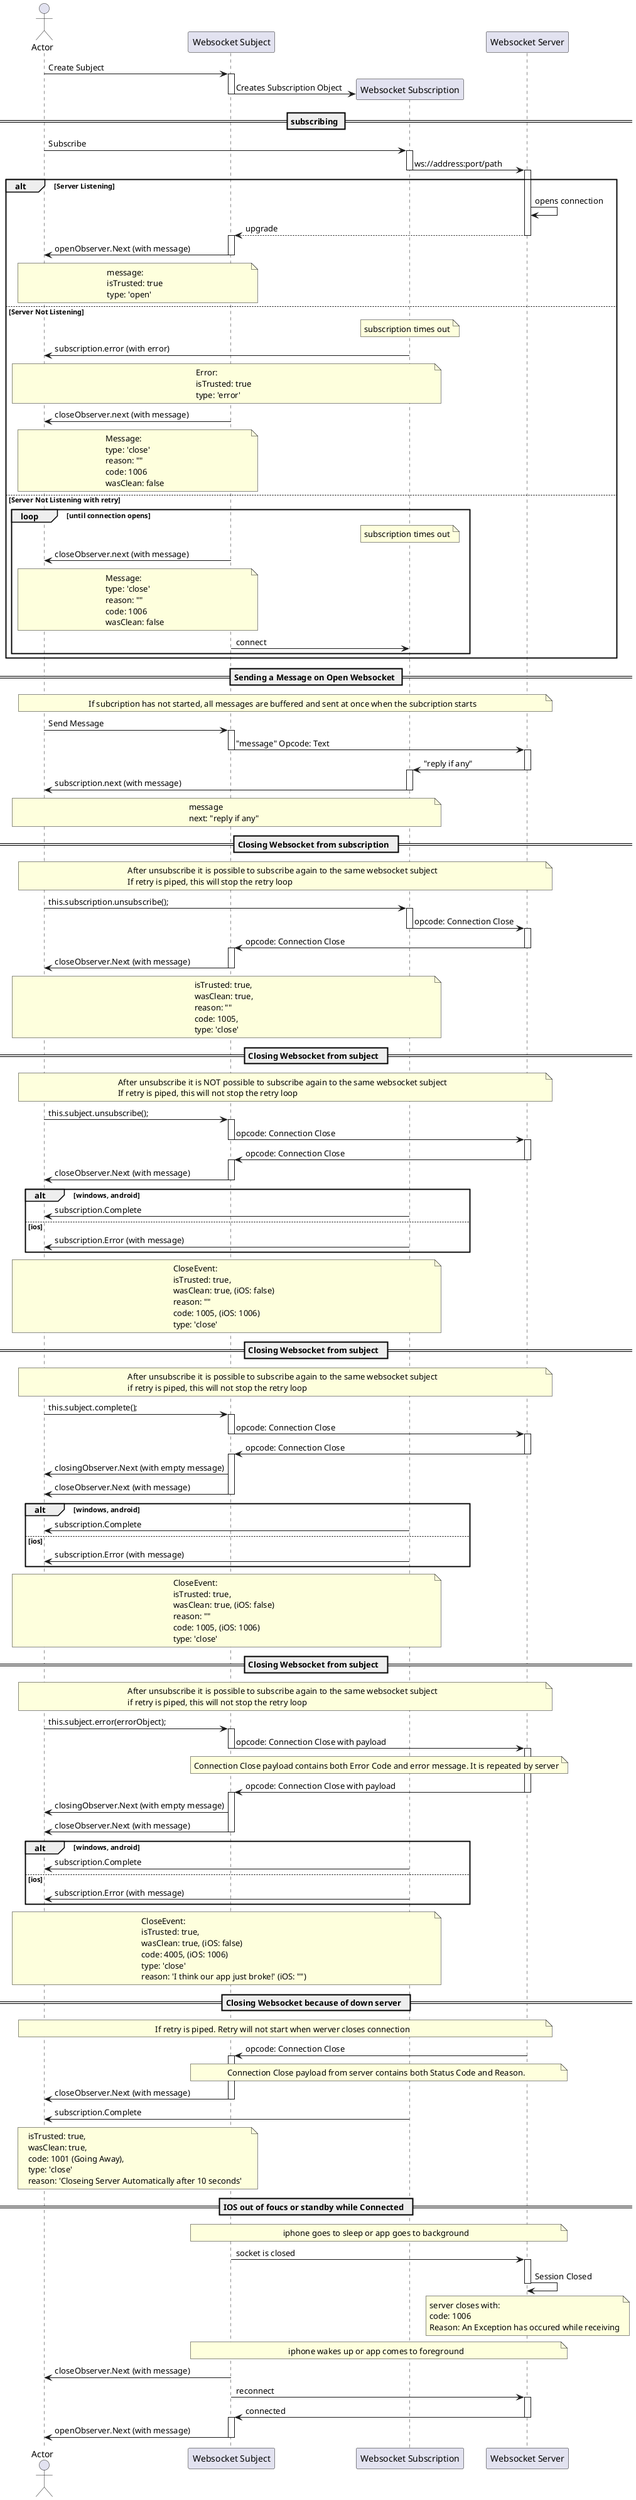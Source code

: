 @startuml websocket-subscription
actor Actor
participant "Websocket Subject" as ws
participant "Websocket Subscription" as wss
participant "Websocket Server" as wssv

Actor -> ws++: Create Subject
ws -> wss **: Creates Subscription Object
deactivate ws

== subscribing ==
Actor -> wss ++: Subscribe
wss -> wssv--++: ws://address:port/path
alt Server Listening
    wssv -> wssv : opens connection
    wssv --> ws--++: upgrade
    ws -> Actor--: openObserver.Next (with message)
    note over Actor, ws
    message:
    isTrusted: true
    type: 'open'
end note
else Server Not Listening
    note over wss
        subscription times out
    end note
    wss -> Actor: subscription.error (with error)
    note over Actor, wss
    Error:
    isTrusted: true
    type: 'error'
    end note
    ws -> Actor: closeObserver.next (with message)
    note over Actor, ws
    Message:
    type: 'close'
    reason: ""
    code: 1006
    wasClean: false
    end note
else Server Not Listening with retry
    loop until connection opens
        note over wss
            subscription times out
        end note
        ws -> Actor: closeObserver.next (with message)
        note over Actor, ws
        Message:
        type: 'close'
        reason: ""
        code: 1006
        wasClean: false
        end note
        ws -> wss : connect
    end
end

== Sending a Message on Open Websocket ==
note over Actor, wssv
If subcription has not started, all messages are buffered and sent at once when the subcription starts
end note
Actor -> ws ++ : Send Message
ws -> wssv --++: "message" Opcode: Text
wssv -> wss --++: "reply if any"
wss -> Actor -- : subscription.next (with message)
note over Actor, wss
message
next: "reply if any"
end note

== Closing Websocket from subscription  ==
note over Actor, wssv
After unsubscribe it is possible to subscribe again to the same websocket subject
If retry is piped, this will stop the retry loop
end note
Actor -> wss ++: this.subscription.unsubscribe();
wss -> wssv --++: opcode: Connection Close
wssv -> ws --++: opcode: Connection Close
ws -> Actor -- : closeObserver.Next (with message)
note over Actor, wss
isTrusted: true,
wasClean: true,
reason: ""
code: 1005,
type: 'close'
end note

== Closing Websocket from subject  ==
note over Actor, wssv
After unsubscribe it is NOT possible to subscribe again to the same websocket subject
If retry is piped, this will not stop the retry loop
end note
Actor -> ws ++: this.subject.unsubscribe();
ws -> wssv --++: opcode: Connection Close
wssv -> ws --++: opcode: Connection Close
ws -> Actor -- : closeObserver.Next (with message)
alt windows, android
wss -> Actor -- : subscription.Complete
else ios
wss -> Actor -- : subscription.Error (with message)
end
note over Actor, wss
CloseEvent:
isTrusted: true,
wasClean: true, (iOS: false)
reason: ""
code: 1005, (iOS: 1006)
type: 'close'
end note

== Closing Websocket from subject  ==
note over Actor, wssv
After unsubscribe it is possible to subscribe again to the same websocket subject
if retry is piped, this will not stop the retry loop
end note
Actor -> ws ++: this.subject.complete();
ws -> wssv --++: opcode: Connection Close
wssv -> ws --++: opcode: Connection Close
ws -> Actor  : closingObserver.Next (with empty message)
ws -> Actor -- : closeObserver.Next (with message)
alt windows, android
wss -> Actor -- : subscription.Complete
else ios
wss -> Actor -- : subscription.Error (with message)
end
note over Actor, wss
CloseEvent:
isTrusted: true,
wasClean: true, (iOS: false)
reason: ""
code: 1005, (iOS: 1006)
type: 'close'
end note

== Closing Websocket from subject  ==
note over Actor, wssv
After unsubscribe it is possible to subscribe again to the same websocket subject
if retry is piped, this will not stop the retry loop
end note
Actor -> ws ++: this.subject.error(errorObject);
ws -> wssv --++: opcode: Connection Close with payload
note over ws, wssv
Connection Close payload contains both Error Code and error message. It is repeated by server
end note
wssv -> ws --++: opcode: Connection Close with payload
ws -> Actor  : closingObserver.Next (with empty message)
ws -> Actor -- : closeObserver.Next (with message)
alt windows, android
wss -> Actor -- : subscription.Complete
else ios
wss -> Actor -- : subscription.Error (with message)
end
note over Actor, wss
CloseEvent:
isTrusted: true,
wasClean: true, (iOS: false)
code: 4005, (iOS: 1006)
type: 'close'
reason: 'I think our app just broke!' (iOS: "")
end note

== Closing Websocket because of down server  ==
note over Actor, wssv
If retry is piped. Retry will not start when werver closes connection
end note
wssv -> ws --++: opcode: Connection Close
note over ws, wssv
Connection Close payload from server contains both Status Code and Reason.
end note
ws -> Actor --: closeObserver.Next (with message)
wss -> Actor -- : subscription.Complete
note over Actor, ws
isTrusted: true,
wasClean: true,
code: 1001 (Going Away),
type: 'close'
reason: 'Closeing Server Automatically after 10 seconds'
end note

== IOS out of foucs or standby while Connected  ==
note over ws, wssv
iphone goes to sleep or app goes to background
end note
ws -> wssv ++: socket is closed
wssv -> wssv --: Session Closed
deactivate wssv
note over wssv
server closes with:
code: 1006
Reason: An Exception has occured while receiving
end note
note over ws, wssv
iphone wakes up or app comes to foreground
end note
ws -> Actor : closeObserver.Next (with message)
ws -> wssv ++: reconnect
wssv -> ws --++: connected
ws -> Actor --: openObserver.Next (with message)

@enduml